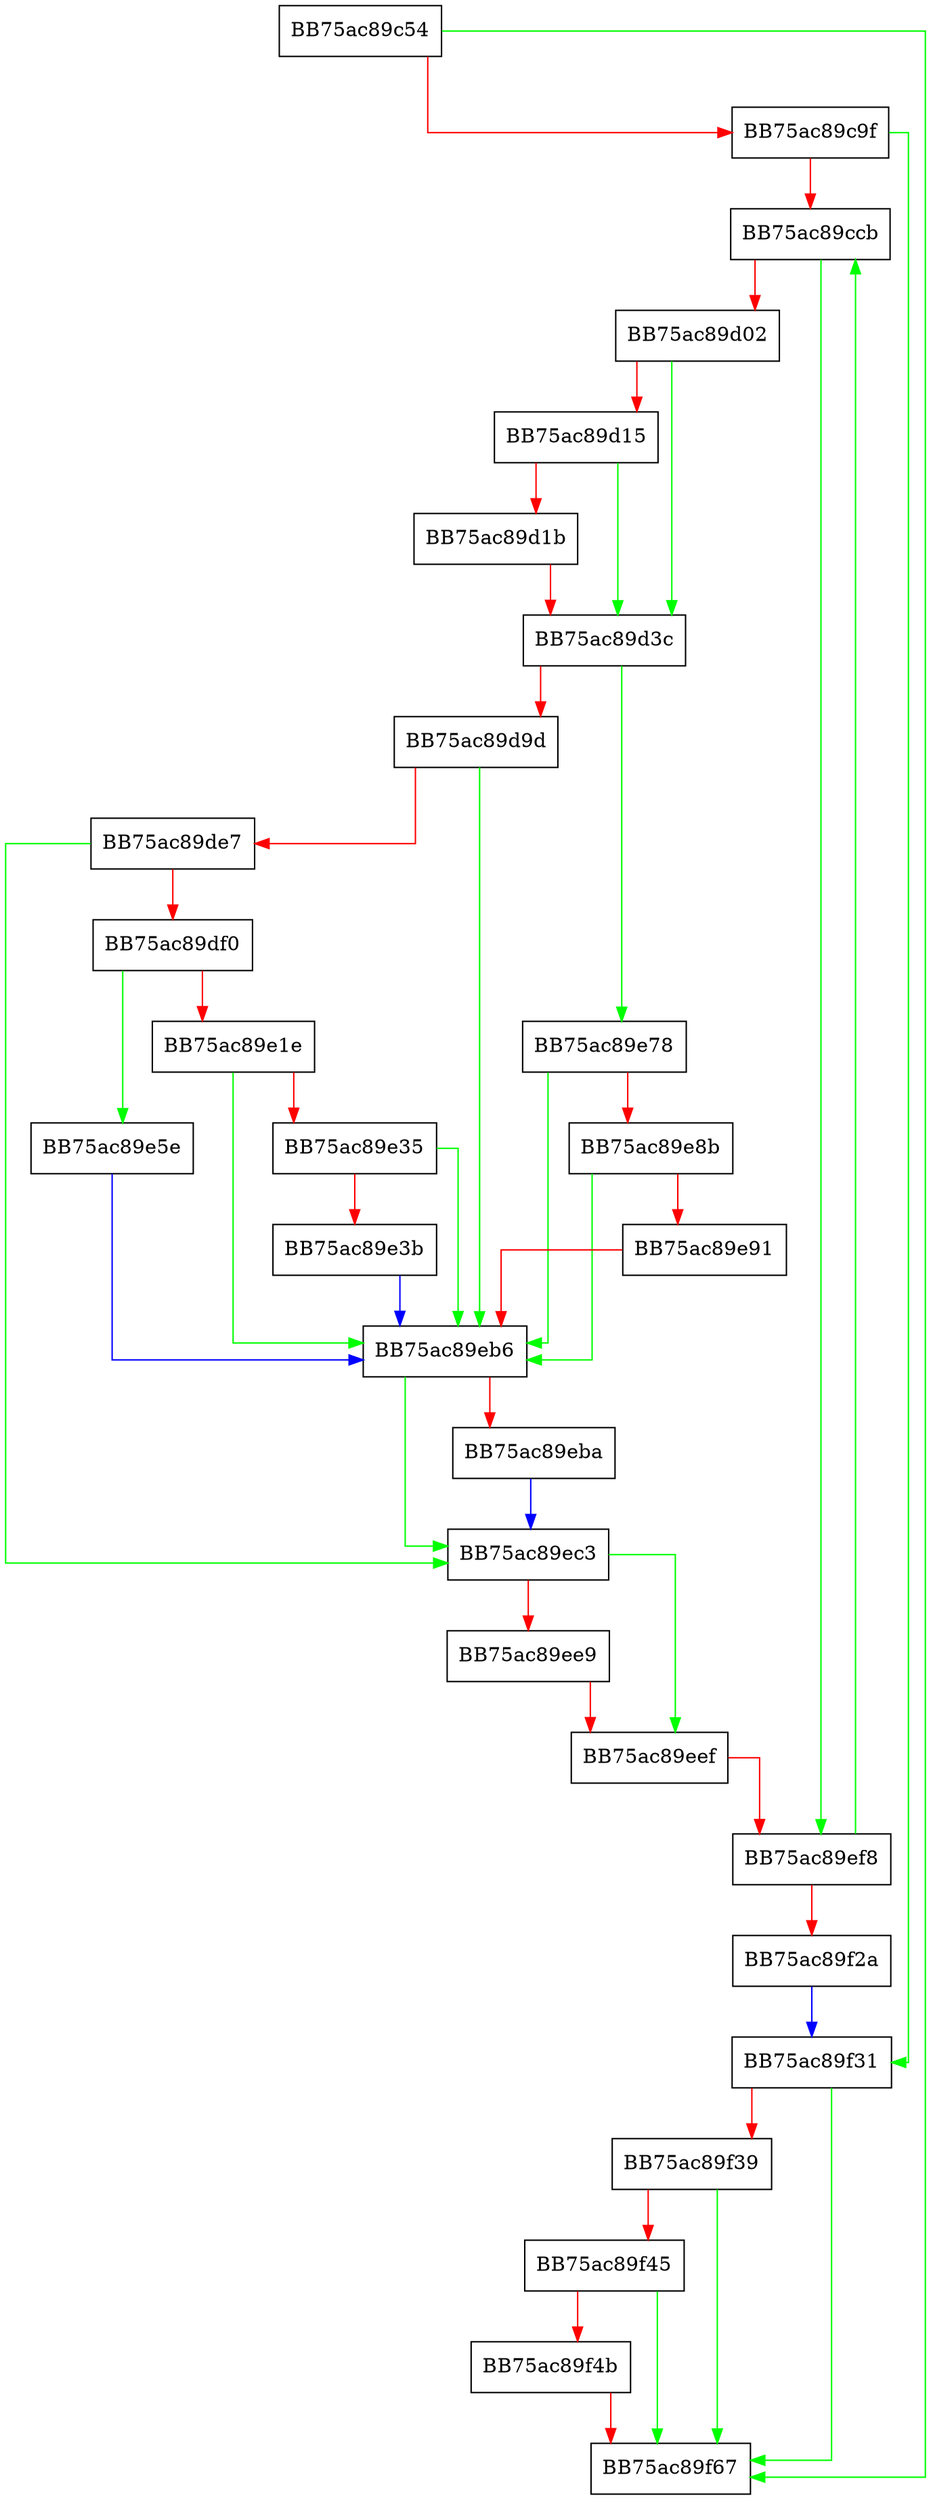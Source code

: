 digraph ProcessDriverReplaceActions {
  node [shape="box"];
  graph [splines=ortho];
  BB75ac89c54 -> BB75ac89f67 [color="green"];
  BB75ac89c54 -> BB75ac89c9f [color="red"];
  BB75ac89c9f -> BB75ac89f31 [color="green"];
  BB75ac89c9f -> BB75ac89ccb [color="red"];
  BB75ac89ccb -> BB75ac89ef8 [color="green"];
  BB75ac89ccb -> BB75ac89d02 [color="red"];
  BB75ac89d02 -> BB75ac89d3c [color="green"];
  BB75ac89d02 -> BB75ac89d15 [color="red"];
  BB75ac89d15 -> BB75ac89d3c [color="green"];
  BB75ac89d15 -> BB75ac89d1b [color="red"];
  BB75ac89d1b -> BB75ac89d3c [color="red"];
  BB75ac89d3c -> BB75ac89e78 [color="green"];
  BB75ac89d3c -> BB75ac89d9d [color="red"];
  BB75ac89d9d -> BB75ac89eb6 [color="green"];
  BB75ac89d9d -> BB75ac89de7 [color="red"];
  BB75ac89de7 -> BB75ac89ec3 [color="green"];
  BB75ac89de7 -> BB75ac89df0 [color="red"];
  BB75ac89df0 -> BB75ac89e5e [color="green"];
  BB75ac89df0 -> BB75ac89e1e [color="red"];
  BB75ac89e1e -> BB75ac89eb6 [color="green"];
  BB75ac89e1e -> BB75ac89e35 [color="red"];
  BB75ac89e35 -> BB75ac89eb6 [color="green"];
  BB75ac89e35 -> BB75ac89e3b [color="red"];
  BB75ac89e3b -> BB75ac89eb6 [color="blue"];
  BB75ac89e5e -> BB75ac89eb6 [color="blue"];
  BB75ac89e78 -> BB75ac89eb6 [color="green"];
  BB75ac89e78 -> BB75ac89e8b [color="red"];
  BB75ac89e8b -> BB75ac89eb6 [color="green"];
  BB75ac89e8b -> BB75ac89e91 [color="red"];
  BB75ac89e91 -> BB75ac89eb6 [color="red"];
  BB75ac89eb6 -> BB75ac89ec3 [color="green"];
  BB75ac89eb6 -> BB75ac89eba [color="red"];
  BB75ac89eba -> BB75ac89ec3 [color="blue"];
  BB75ac89ec3 -> BB75ac89eef [color="green"];
  BB75ac89ec3 -> BB75ac89ee9 [color="red"];
  BB75ac89ee9 -> BB75ac89eef [color="red"];
  BB75ac89eef -> BB75ac89ef8 [color="red"];
  BB75ac89ef8 -> BB75ac89ccb [color="green"];
  BB75ac89ef8 -> BB75ac89f2a [color="red"];
  BB75ac89f2a -> BB75ac89f31 [color="blue"];
  BB75ac89f31 -> BB75ac89f67 [color="green"];
  BB75ac89f31 -> BB75ac89f39 [color="red"];
  BB75ac89f39 -> BB75ac89f67 [color="green"];
  BB75ac89f39 -> BB75ac89f45 [color="red"];
  BB75ac89f45 -> BB75ac89f67 [color="green"];
  BB75ac89f45 -> BB75ac89f4b [color="red"];
  BB75ac89f4b -> BB75ac89f67 [color="red"];
}